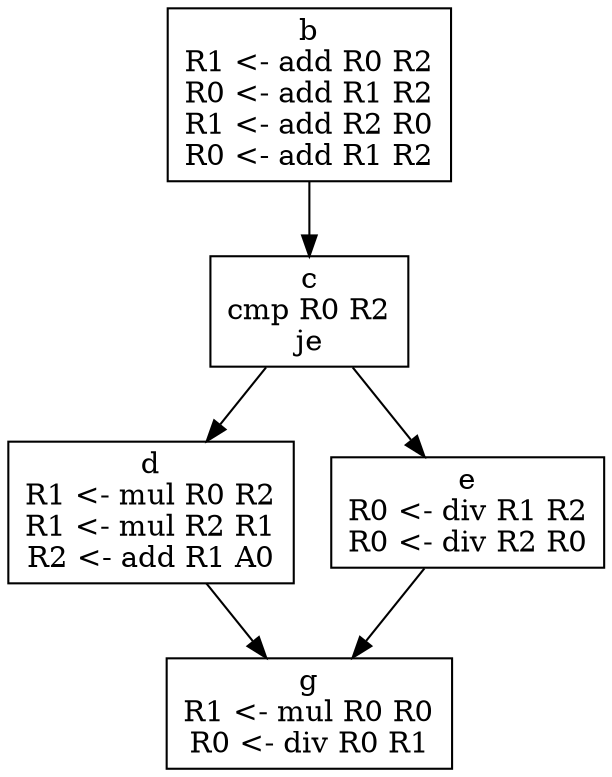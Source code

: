 digraph CFG {
b [label= "b
R1 <- add R0 R2
R0 <- add R1 R2
R1 <- add R2 R0
R0 <- add R1 R2
", shape=box]
b -> c
c [label= "c
cmp R0 R2
je
", shape=box]
c -> d
c -> e
d [label= "d
R1 <- mul R0 R2
R1 <- mul R2 R1
R2 <- add R1 A0
", shape=box]
d -> g
e [label= "e
R0 <- div R1 R2
R0 <- div R2 R0
", shape=box]
e -> g
g [label= "g
R1 <- mul R0 R0
R0 <- div R0 R1
", shape=box]
}
